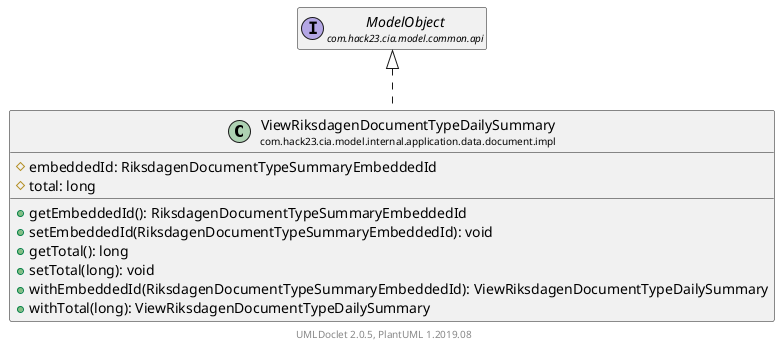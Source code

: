 @startuml
    set namespaceSeparator none
    hide empty fields
    hide empty methods

    class "<size:14>ViewRiksdagenDocumentTypeDailySummary\n<size:10>com.hack23.cia.model.internal.application.data.document.impl" as com.hack23.cia.model.internal.application.data.document.impl.ViewRiksdagenDocumentTypeDailySummary [[ViewRiksdagenDocumentTypeDailySummary.html]] {
        #embeddedId: RiksdagenDocumentTypeSummaryEmbeddedId
        #total: long
        +getEmbeddedId(): RiksdagenDocumentTypeSummaryEmbeddedId
        +setEmbeddedId(RiksdagenDocumentTypeSummaryEmbeddedId): void
        +getTotal(): long
        +setTotal(long): void
        +withEmbeddedId(RiksdagenDocumentTypeSummaryEmbeddedId): ViewRiksdagenDocumentTypeDailySummary
        +withTotal(long): ViewRiksdagenDocumentTypeDailySummary
    }

    interface "<size:14>ModelObject\n<size:10>com.hack23.cia.model.common.api" as com.hack23.cia.model.common.api.ModelObject

    com.hack23.cia.model.common.api.ModelObject <|.. com.hack23.cia.model.internal.application.data.document.impl.ViewRiksdagenDocumentTypeDailySummary

    center footer UMLDoclet 2.0.5, PlantUML 1.2019.08
@enduml
